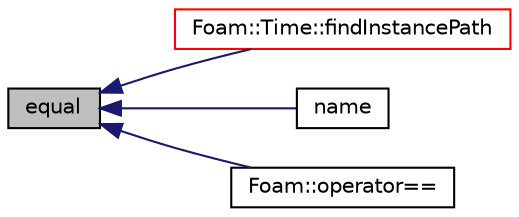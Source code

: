digraph "equal"
{
  bgcolor="transparent";
  edge [fontname="Helvetica",fontsize="10",labelfontname="Helvetica",labelfontsize="10"];
  node [fontname="Helvetica",fontsize="10",shape=record];
  rankdir="LR";
  Node1 [label="equal",height=0.2,width=0.4,color="black", fillcolor="grey75", style="filled", fontcolor="black"];
  Node1 -> Node2 [dir="back",color="midnightblue",fontsize="10",style="solid",fontname="Helvetica"];
  Node2 [label="Foam::Time::findInstancePath",height=0.2,width=0.4,color="red",URL="$a02697.html#ae3ea322744b500f4df4960a1bab16848",tooltip="Search the case for the time directory path. "];
  Node1 -> Node3 [dir="back",color="midnightblue",fontsize="10",style="solid",fontname="Helvetica"];
  Node3 [label="name",height=0.2,width=0.4,color="black",URL="$a01158.html#a5fcbcdefaf220c6af49ceb485aeab27d",tooltip="Name (non-const access) "];
  Node1 -> Node4 [dir="back",color="midnightblue",fontsize="10",style="solid",fontname="Helvetica"];
  Node4 [label="Foam::operator==",height=0.2,width=0.4,color="black",URL="$a10909.html#a2feee24df513f67c3143724ffcd8e8bc"];
}
